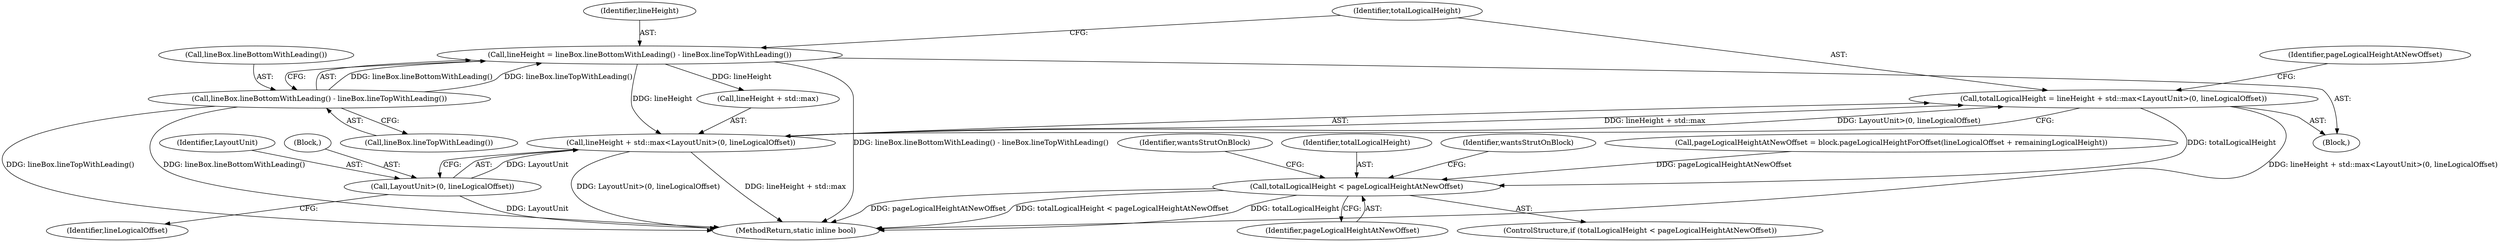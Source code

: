 digraph "0_Chrome_ce70785c73a2b7cf2b34de0d8439ca31929b4743_0@integer" {
"1000139" [label="(Call,totalLogicalHeight = lineHeight + std::max<LayoutUnit>(0, lineLogicalOffset))"];
"1000141" [label="(Call,lineHeight + std::max<LayoutUnit>(0, lineLogicalOffset))"];
"1000133" [label="(Call,lineHeight = lineBox.lineBottomWithLeading() - lineBox.lineTopWithLeading())"];
"1000135" [label="(Call,lineBox.lineBottomWithLeading() - lineBox.lineTopWithLeading())"];
"1000145" [label="(Call,LayoutUnit>(0, lineLogicalOffset))"];
"1000158" [label="(Call,totalLogicalHeight < pageLogicalHeightAtNewOffset)"];
"1000168" [label="(MethodReturn,static inline bool)"];
"1000135" [label="(Call,lineBox.lineBottomWithLeading() - lineBox.lineTopWithLeading())"];
"1000142" [label="(Call,lineHeight + std::max)"];
"1000149" [label="(Identifier,lineLogicalOffset)"];
"1000139" [label="(Call,totalLogicalHeight = lineHeight + std::max<LayoutUnit>(0, lineLogicalOffset))"];
"1000166" [label="(Identifier,wantsStrutOnBlock)"];
"1000152" [label="(Identifier,pageLogicalHeightAtNewOffset)"];
"1000159" [label="(Identifier,totalLogicalHeight)"];
"1000140" [label="(Identifier,totalLogicalHeight)"];
"1000162" [label="(Identifier,wantsStrutOnBlock)"];
"1000145" [label="(Call,LayoutUnit>(0, lineLogicalOffset))"];
"1000151" [label="(Call,pageLogicalHeightAtNewOffset = block.pageLogicalHeightForOffset(lineLogicalOffset + remainingLogicalHeight))"];
"1000131" [label="(Block,)"];
"1000160" [label="(Identifier,pageLogicalHeightAtNewOffset)"];
"1000137" [label="(Call,lineBox.lineTopWithLeading())"];
"1000146" [label="(Identifier,LayoutUnit)"];
"1000141" [label="(Call,lineHeight + std::max<LayoutUnit>(0, lineLogicalOffset))"];
"1000158" [label="(Call,totalLogicalHeight < pageLogicalHeightAtNewOffset)"];
"1000133" [label="(Call,lineHeight = lineBox.lineBottomWithLeading() - lineBox.lineTopWithLeading())"];
"1000136" [label="(Call,lineBox.lineBottomWithLeading())"];
"1000147" [label="(Block,)"];
"1000134" [label="(Identifier,lineHeight)"];
"1000157" [label="(ControlStructure,if (totalLogicalHeight < pageLogicalHeightAtNewOffset))"];
"1000139" -> "1000131"  [label="AST: "];
"1000139" -> "1000141"  [label="CFG: "];
"1000140" -> "1000139"  [label="AST: "];
"1000141" -> "1000139"  [label="AST: "];
"1000152" -> "1000139"  [label="CFG: "];
"1000139" -> "1000168"  [label="DDG: lineHeight + std::max<LayoutUnit>(0, lineLogicalOffset)"];
"1000141" -> "1000139"  [label="DDG: lineHeight + std::max"];
"1000141" -> "1000139"  [label="DDG: LayoutUnit>(0, lineLogicalOffset)"];
"1000139" -> "1000158"  [label="DDG: totalLogicalHeight"];
"1000141" -> "1000145"  [label="CFG: "];
"1000142" -> "1000141"  [label="AST: "];
"1000145" -> "1000141"  [label="AST: "];
"1000141" -> "1000168"  [label="DDG: lineHeight + std::max"];
"1000141" -> "1000168"  [label="DDG: LayoutUnit>(0, lineLogicalOffset)"];
"1000133" -> "1000141"  [label="DDG: lineHeight"];
"1000145" -> "1000141"  [label="DDG: LayoutUnit"];
"1000133" -> "1000131"  [label="AST: "];
"1000133" -> "1000135"  [label="CFG: "];
"1000134" -> "1000133"  [label="AST: "];
"1000135" -> "1000133"  [label="AST: "];
"1000140" -> "1000133"  [label="CFG: "];
"1000133" -> "1000168"  [label="DDG: lineBox.lineBottomWithLeading() - lineBox.lineTopWithLeading()"];
"1000135" -> "1000133"  [label="DDG: lineBox.lineBottomWithLeading()"];
"1000135" -> "1000133"  [label="DDG: lineBox.lineTopWithLeading()"];
"1000133" -> "1000142"  [label="DDG: lineHeight"];
"1000135" -> "1000137"  [label="CFG: "];
"1000136" -> "1000135"  [label="AST: "];
"1000137" -> "1000135"  [label="AST: "];
"1000135" -> "1000168"  [label="DDG: lineBox.lineTopWithLeading()"];
"1000135" -> "1000168"  [label="DDG: lineBox.lineBottomWithLeading()"];
"1000145" -> "1000149"  [label="CFG: "];
"1000146" -> "1000145"  [label="AST: "];
"1000147" -> "1000145"  [label="AST: "];
"1000145" -> "1000168"  [label="DDG: LayoutUnit"];
"1000158" -> "1000157"  [label="AST: "];
"1000158" -> "1000160"  [label="CFG: "];
"1000159" -> "1000158"  [label="AST: "];
"1000160" -> "1000158"  [label="AST: "];
"1000162" -> "1000158"  [label="CFG: "];
"1000166" -> "1000158"  [label="CFG: "];
"1000158" -> "1000168"  [label="DDG: totalLogicalHeight"];
"1000158" -> "1000168"  [label="DDG: pageLogicalHeightAtNewOffset"];
"1000158" -> "1000168"  [label="DDG: totalLogicalHeight < pageLogicalHeightAtNewOffset"];
"1000151" -> "1000158"  [label="DDG: pageLogicalHeightAtNewOffset"];
}
